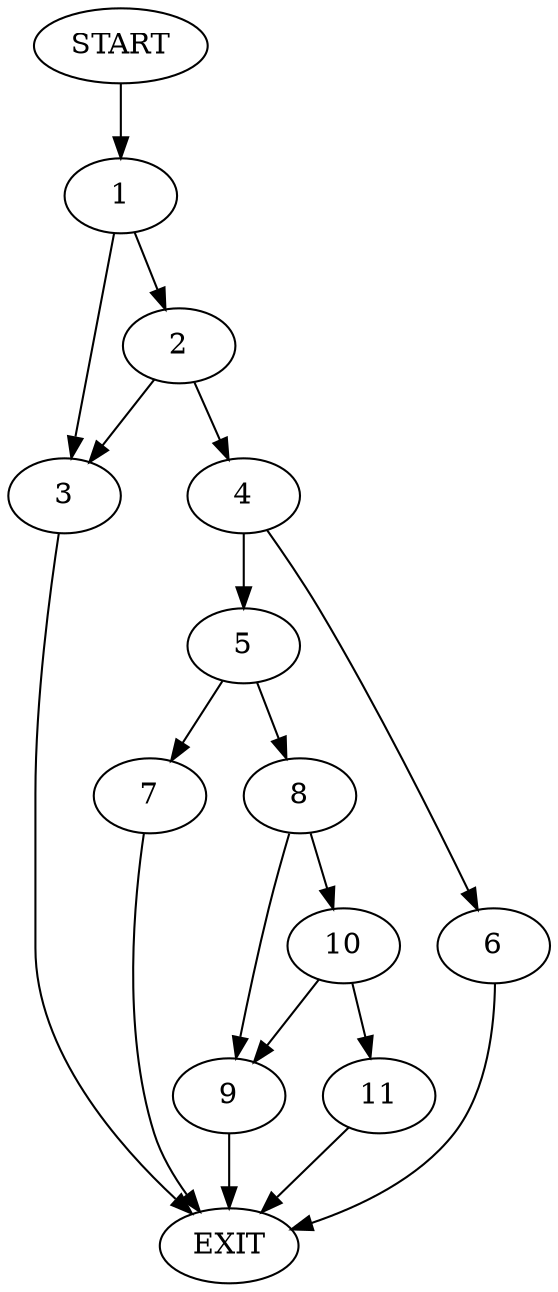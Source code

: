 digraph {
0 [label="START"]
12 [label="EXIT"]
0 -> 1
1 -> 2
1 -> 3
3 -> 12
2 -> 4
2 -> 3
4 -> 5
4 -> 6
6 -> 12
5 -> 7
5 -> 8
8 -> 9
8 -> 10
7 -> 12
10 -> 11
10 -> 9
9 -> 12
11 -> 12
}

